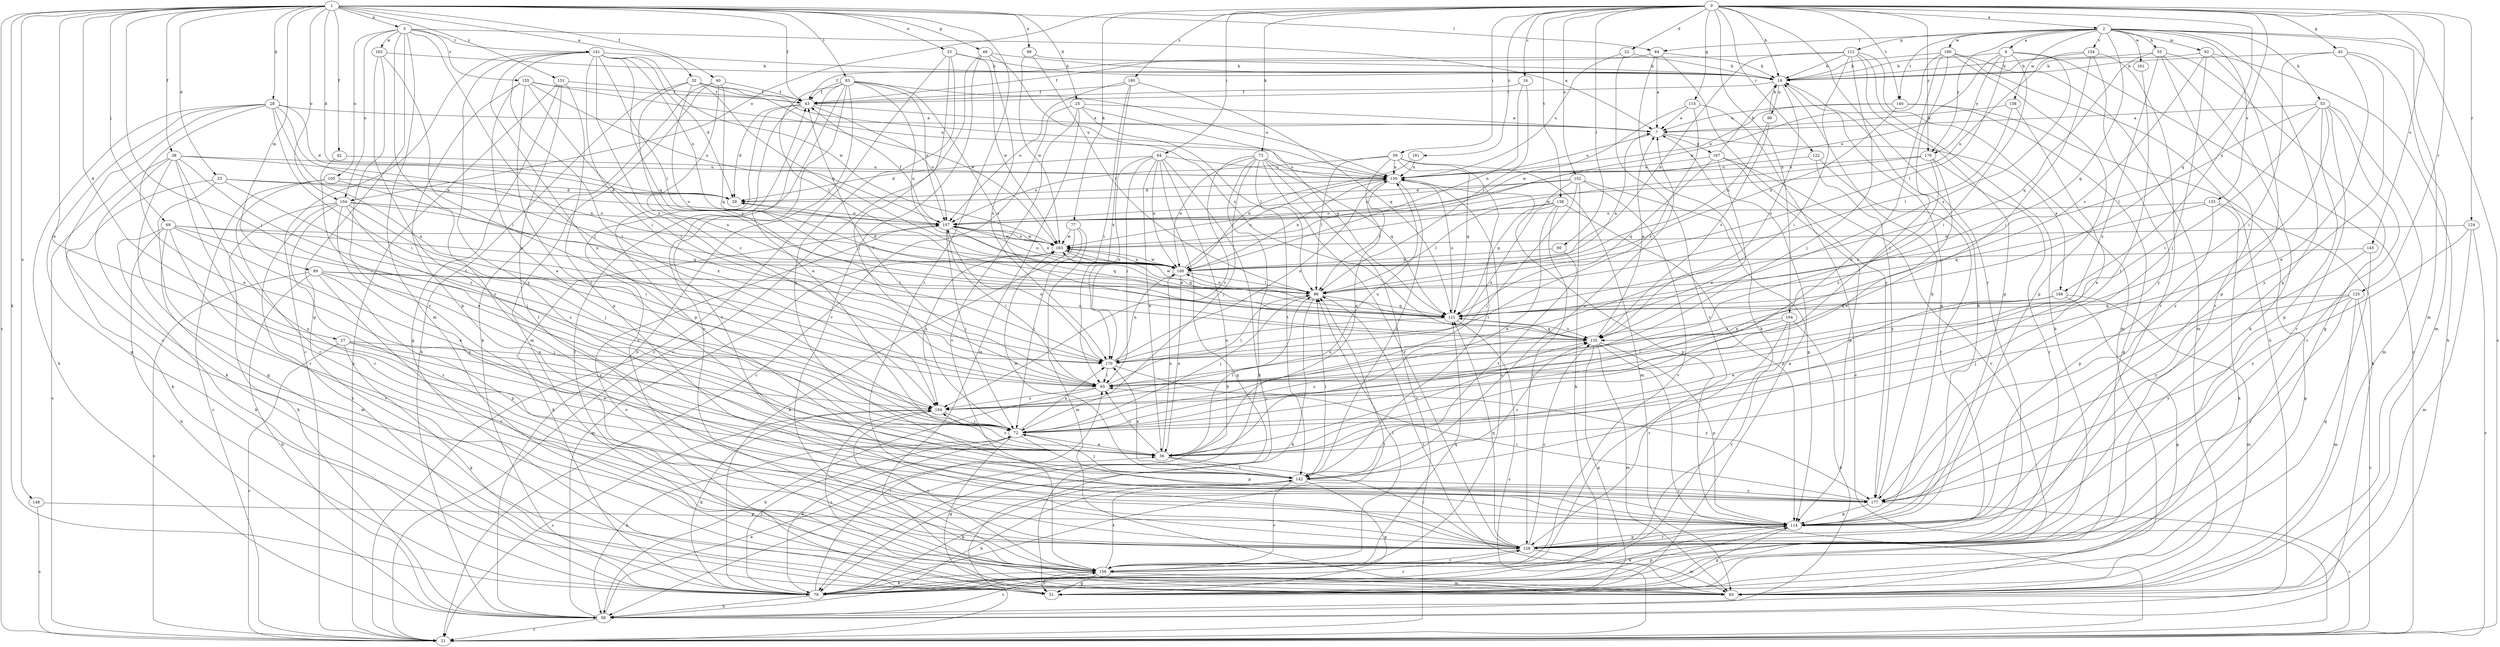 strict digraph  {
0;
1;
2;
3;
6;
7;
14;
16;
21;
22;
23;
25;
27;
28;
29;
32;
33;
36;
38;
40;
42;
43;
45;
49;
51;
53;
55;
58;
59;
60;
64;
65;
69;
72;
73;
77;
79;
83;
84;
86;
89;
92;
93;
98;
99;
100;
102;
104;
105;
107;
112;
114;
115;
121;
122;
124;
125;
128;
133;
135;
138;
140;
141;
142;
145;
148;
150;
151;
154;
155;
156;
158;
160;
161;
162;
163;
164;
166;
167;
170;
176;
177;
180;
181;
184;
0 -> 2  [label=a];
0 -> 14  [label=b];
0 -> 16  [label=c];
0 -> 22  [label=d];
0 -> 45  [label=g];
0 -> 59  [label=i];
0 -> 60  [label=i];
0 -> 64  [label=i];
0 -> 73  [label=k];
0 -> 77  [label=k];
0 -> 102  [label=o];
0 -> 104  [label=o];
0 -> 115  [label=q];
0 -> 121  [label=q];
0 -> 122  [label=r];
0 -> 124  [label=r];
0 -> 125  [label=r];
0 -> 128  [label=r];
0 -> 138  [label=t];
0 -> 140  [label=t];
0 -> 145  [label=u];
0 -> 164  [label=x];
0 -> 166  [label=x];
0 -> 176  [label=y];
0 -> 180  [label=z];
0 -> 181  [label=z];
1 -> 3  [label=a];
1 -> 21  [label=c];
1 -> 23  [label=d];
1 -> 25  [label=d];
1 -> 27  [label=d];
1 -> 28  [label=d];
1 -> 29  [label=d];
1 -> 32  [label=e];
1 -> 33  [label=e];
1 -> 36  [label=e];
1 -> 38  [label=f];
1 -> 40  [label=f];
1 -> 42  [label=f];
1 -> 43  [label=f];
1 -> 49  [label=g];
1 -> 69  [label=j];
1 -> 72  [label=j];
1 -> 79  [label=k];
1 -> 83  [label=l];
1 -> 84  [label=l];
1 -> 89  [label=m];
1 -> 98  [label=n];
1 -> 104  [label=o];
1 -> 128  [label=r];
1 -> 148  [label=u];
1 -> 151  [label=v];
2 -> 6  [label=a];
2 -> 21  [label=c];
2 -> 53  [label=h];
2 -> 55  [label=h];
2 -> 84  [label=l];
2 -> 92  [label=m];
2 -> 93  [label=m];
2 -> 112  [label=p];
2 -> 114  [label=p];
2 -> 121  [label=q];
2 -> 133  [label=s];
2 -> 140  [label=t];
2 -> 154  [label=v];
2 -> 158  [label=w];
2 -> 160  [label=w];
2 -> 161  [label=w];
2 -> 176  [label=y];
3 -> 7  [label=a];
3 -> 51  [label=g];
3 -> 72  [label=j];
3 -> 93  [label=m];
3 -> 104  [label=o];
3 -> 105  [label=o];
3 -> 128  [label=r];
3 -> 141  [label=t];
3 -> 155  [label=v];
3 -> 162  [label=w];
6 -> 14  [label=b];
6 -> 21  [label=c];
6 -> 65  [label=i];
6 -> 86  [label=l];
6 -> 107  [label=o];
6 -> 135  [label=s];
6 -> 176  [label=y];
7 -> 150  [label=u];
7 -> 166  [label=x];
7 -> 167  [label=x];
14 -> 43  [label=f];
14 -> 99  [label=n];
14 -> 114  [label=p];
14 -> 135  [label=s];
16 -> 43  [label=f];
16 -> 86  [label=l];
16 -> 100  [label=n];
22 -> 14  [label=b];
22 -> 150  [label=u];
22 -> 156  [label=v];
23 -> 29  [label=d];
23 -> 72  [label=j];
23 -> 79  [label=k];
23 -> 107  [label=o];
23 -> 128  [label=r];
25 -> 7  [label=a];
25 -> 21  [label=c];
25 -> 86  [label=l];
25 -> 93  [label=m];
25 -> 121  [label=q];
25 -> 156  [label=v];
27 -> 21  [label=c];
27 -> 36  [label=e];
27 -> 51  [label=g];
27 -> 170  [label=x];
27 -> 184  [label=z];
28 -> 7  [label=a];
28 -> 29  [label=d];
28 -> 36  [label=e];
28 -> 51  [label=g];
28 -> 58  [label=h];
28 -> 65  [label=i];
28 -> 100  [label=n];
28 -> 156  [label=v];
28 -> 170  [label=x];
29 -> 107  [label=o];
32 -> 43  [label=f];
32 -> 58  [label=h];
32 -> 100  [label=n];
32 -> 135  [label=s];
32 -> 150  [label=u];
32 -> 163  [label=w];
32 -> 170  [label=x];
33 -> 14  [label=b];
33 -> 21  [label=c];
33 -> 72  [label=j];
33 -> 163  [label=w];
33 -> 177  [label=y];
36 -> 65  [label=i];
36 -> 86  [label=l];
36 -> 100  [label=n];
36 -> 128  [label=r];
36 -> 142  [label=t];
36 -> 184  [label=z];
38 -> 21  [label=c];
38 -> 51  [label=g];
38 -> 79  [label=k];
38 -> 100  [label=n];
38 -> 128  [label=r];
38 -> 150  [label=u];
38 -> 177  [label=y];
38 -> 184  [label=z];
40 -> 43  [label=f];
40 -> 79  [label=k];
40 -> 93  [label=m];
40 -> 121  [label=q];
40 -> 184  [label=z];
42 -> 36  [label=e];
42 -> 150  [label=u];
43 -> 7  [label=a];
43 -> 29  [label=d];
43 -> 107  [label=o];
43 -> 114  [label=p];
43 -> 156  [label=v];
45 -> 14  [label=b];
45 -> 36  [label=e];
45 -> 65  [label=i];
45 -> 93  [label=m];
45 -> 177  [label=y];
49 -> 14  [label=b];
49 -> 21  [label=c];
49 -> 135  [label=s];
49 -> 156  [label=v];
49 -> 170  [label=x];
51 -> 7  [label=a];
51 -> 43  [label=f];
51 -> 156  [label=v];
53 -> 7  [label=a];
53 -> 65  [label=i];
53 -> 86  [label=l];
53 -> 93  [label=m];
53 -> 114  [label=p];
53 -> 128  [label=r];
53 -> 156  [label=v];
53 -> 177  [label=y];
55 -> 14  [label=b];
55 -> 51  [label=g];
55 -> 79  [label=k];
55 -> 121  [label=q];
55 -> 128  [label=r];
55 -> 184  [label=z];
58 -> 21  [label=c];
58 -> 36  [label=e];
58 -> 156  [label=v];
58 -> 163  [label=w];
59 -> 36  [label=e];
59 -> 86  [label=l];
59 -> 93  [label=m];
59 -> 107  [label=o];
59 -> 121  [label=q];
59 -> 142  [label=t];
59 -> 150  [label=u];
60 -> 100  [label=n];
60 -> 142  [label=t];
64 -> 21  [label=c];
64 -> 29  [label=d];
64 -> 36  [label=e];
64 -> 51  [label=g];
64 -> 58  [label=h];
64 -> 65  [label=i];
64 -> 100  [label=n];
64 -> 150  [label=u];
64 -> 170  [label=x];
65 -> 43  [label=f];
65 -> 58  [label=h];
65 -> 86  [label=l];
65 -> 184  [label=z];
69 -> 36  [label=e];
69 -> 58  [label=h];
69 -> 79  [label=k];
69 -> 93  [label=m];
69 -> 100  [label=n];
69 -> 156  [label=v];
69 -> 163  [label=w];
69 -> 184  [label=z];
72 -> 36  [label=e];
72 -> 51  [label=g];
72 -> 58  [label=h];
72 -> 79  [label=k];
72 -> 114  [label=p];
72 -> 135  [label=s];
72 -> 170  [label=x];
73 -> 21  [label=c];
73 -> 72  [label=j];
73 -> 79  [label=k];
73 -> 100  [label=n];
73 -> 121  [label=q];
73 -> 128  [label=r];
73 -> 142  [label=t];
73 -> 150  [label=u];
73 -> 184  [label=z];
77 -> 72  [label=j];
77 -> 79  [label=k];
77 -> 93  [label=m];
77 -> 163  [label=w];
79 -> 58  [label=h];
79 -> 65  [label=i];
79 -> 72  [label=j];
79 -> 86  [label=l];
79 -> 114  [label=p];
79 -> 128  [label=r];
83 -> 36  [label=e];
83 -> 43  [label=f];
83 -> 58  [label=h];
83 -> 86  [label=l];
83 -> 100  [label=n];
83 -> 107  [label=o];
83 -> 128  [label=r];
83 -> 135  [label=s];
83 -> 150  [label=u];
83 -> 156  [label=v];
84 -> 7  [label=a];
84 -> 14  [label=b];
84 -> 43  [label=f];
84 -> 79  [label=k];
84 -> 177  [label=y];
86 -> 7  [label=a];
86 -> 72  [label=j];
86 -> 79  [label=k];
86 -> 100  [label=n];
86 -> 121  [label=q];
86 -> 163  [label=w];
89 -> 21  [label=c];
89 -> 58  [label=h];
89 -> 72  [label=j];
89 -> 86  [label=l];
89 -> 114  [label=p];
89 -> 135  [label=s];
89 -> 156  [label=v];
92 -> 14  [label=b];
92 -> 58  [label=h];
92 -> 72  [label=j];
92 -> 114  [label=p];
92 -> 135  [label=s];
93 -> 86  [label=l];
93 -> 107  [label=o];
93 -> 184  [label=z];
98 -> 14  [label=b];
98 -> 86  [label=l];
98 -> 163  [label=w];
99 -> 14  [label=b];
99 -> 100  [label=n];
99 -> 135  [label=s];
100 -> 29  [label=d];
100 -> 36  [label=e];
100 -> 86  [label=l];
100 -> 107  [label=o];
100 -> 150  [label=u];
100 -> 163  [label=w];
102 -> 29  [label=d];
102 -> 72  [label=j];
102 -> 79  [label=k];
102 -> 107  [label=o];
102 -> 114  [label=p];
102 -> 121  [label=q];
102 -> 156  [label=v];
104 -> 58  [label=h];
104 -> 65  [label=i];
104 -> 72  [label=j];
104 -> 79  [label=k];
104 -> 107  [label=o];
104 -> 121  [label=q];
104 -> 128  [label=r];
104 -> 177  [label=y];
105 -> 21  [label=c];
105 -> 29  [label=d];
105 -> 128  [label=r];
105 -> 170  [label=x];
107 -> 43  [label=f];
107 -> 65  [label=i];
107 -> 72  [label=j];
107 -> 79  [label=k];
107 -> 100  [label=n];
107 -> 121  [label=q];
107 -> 163  [label=w];
112 -> 14  [label=b];
112 -> 43  [label=f];
112 -> 65  [label=i];
112 -> 72  [label=j];
112 -> 79  [label=k];
112 -> 93  [label=m];
112 -> 100  [label=n];
112 -> 114  [label=p];
114 -> 14  [label=b];
114 -> 51  [label=g];
114 -> 79  [label=k];
114 -> 128  [label=r];
115 -> 7  [label=a];
115 -> 21  [label=c];
115 -> 163  [label=w];
115 -> 170  [label=x];
121 -> 21  [label=c];
121 -> 135  [label=s];
121 -> 150  [label=u];
121 -> 163  [label=w];
121 -> 170  [label=x];
122 -> 128  [label=r];
122 -> 150  [label=u];
122 -> 177  [label=y];
124 -> 21  [label=c];
124 -> 93  [label=m];
124 -> 163  [label=w];
124 -> 177  [label=y];
125 -> 21  [label=c];
125 -> 72  [label=j];
125 -> 93  [label=m];
125 -> 121  [label=q];
125 -> 128  [label=r];
125 -> 177  [label=y];
128 -> 93  [label=m];
128 -> 114  [label=p];
128 -> 121  [label=q];
128 -> 135  [label=s];
128 -> 156  [label=v];
133 -> 51  [label=g];
133 -> 79  [label=k];
133 -> 107  [label=o];
133 -> 114  [label=p];
133 -> 121  [label=q];
135 -> 7  [label=a];
135 -> 21  [label=c];
135 -> 51  [label=g];
135 -> 93  [label=m];
135 -> 114  [label=p];
135 -> 121  [label=q];
135 -> 170  [label=x];
138 -> 36  [label=e];
138 -> 86  [label=l];
138 -> 107  [label=o];
138 -> 114  [label=p];
138 -> 128  [label=r];
138 -> 170  [label=x];
140 -> 7  [label=a];
140 -> 51  [label=g];
140 -> 58  [label=h];
140 -> 100  [label=n];
140 -> 150  [label=u];
141 -> 14  [label=b];
141 -> 21  [label=c];
141 -> 29  [label=d];
141 -> 65  [label=i];
141 -> 86  [label=l];
141 -> 107  [label=o];
141 -> 121  [label=q];
141 -> 163  [label=w];
141 -> 170  [label=x];
141 -> 177  [label=y];
141 -> 184  [label=z];
141 -> 72  [label=u];
142 -> 7  [label=a];
142 -> 51  [label=g];
142 -> 58  [label=h];
142 -> 72  [label=j];
142 -> 79  [label=k];
142 -> 86  [label=l];
142 -> 135  [label=s];
142 -> 156  [label=v];
142 -> 163  [label=w];
142 -> 170  [label=x];
142 -> 177  [label=y];
145 -> 51  [label=g];
145 -> 100  [label=n];
145 -> 177  [label=y];
148 -> 21  [label=c];
148 -> 114  [label=p];
150 -> 29  [label=d];
150 -> 86  [label=l];
150 -> 100  [label=n];
150 -> 114  [label=p];
150 -> 142  [label=t];
151 -> 21  [label=c];
151 -> 43  [label=f];
151 -> 51  [label=g];
151 -> 114  [label=p];
151 -> 128  [label=r];
154 -> 14  [label=b];
154 -> 65  [label=i];
154 -> 107  [label=o];
154 -> 128  [label=r];
154 -> 177  [label=y];
155 -> 36  [label=e];
155 -> 43  [label=f];
155 -> 65  [label=i];
155 -> 107  [label=o];
155 -> 114  [label=p];
155 -> 142  [label=t];
155 -> 150  [label=u];
156 -> 51  [label=g];
156 -> 79  [label=k];
156 -> 86  [label=l];
156 -> 93  [label=m];
156 -> 121  [label=q];
156 -> 142  [label=t];
156 -> 150  [label=u];
158 -> 7  [label=a];
158 -> 36  [label=e];
158 -> 86  [label=l];
160 -> 14  [label=b];
160 -> 36  [label=e];
160 -> 58  [label=h];
160 -> 72  [label=j];
160 -> 93  [label=m];
160 -> 114  [label=p];
160 -> 163  [label=w];
161 -> 142  [label=t];
162 -> 14  [label=b];
162 -> 65  [label=i];
162 -> 128  [label=r];
162 -> 142  [label=t];
163 -> 100  [label=n];
163 -> 107  [label=o];
163 -> 121  [label=q];
163 -> 184  [label=z];
164 -> 58  [label=h];
164 -> 65  [label=i];
164 -> 128  [label=r];
164 -> 135  [label=s];
164 -> 156  [label=v];
166 -> 36  [label=e];
166 -> 51  [label=g];
166 -> 93  [label=m];
166 -> 121  [label=q];
166 -> 170  [label=x];
167 -> 14  [label=b];
167 -> 114  [label=p];
167 -> 121  [label=q];
167 -> 150  [label=u];
167 -> 156  [label=v];
167 -> 184  [label=z];
170 -> 65  [label=i];
170 -> 100  [label=n];
170 -> 107  [label=o];
170 -> 150  [label=u];
170 -> 177  [label=y];
176 -> 36  [label=e];
176 -> 128  [label=r];
176 -> 150  [label=u];
176 -> 163  [label=w];
176 -> 184  [label=z];
177 -> 14  [label=b];
177 -> 21  [label=c];
177 -> 65  [label=i];
177 -> 114  [label=p];
180 -> 43  [label=f];
180 -> 65  [label=i];
180 -> 107  [label=o];
180 -> 121  [label=q];
180 -> 170  [label=x];
181 -> 100  [label=n];
181 -> 150  [label=u];
184 -> 21  [label=c];
184 -> 72  [label=j];
184 -> 79  [label=k];
184 -> 150  [label=u];
184 -> 156  [label=v];
}
